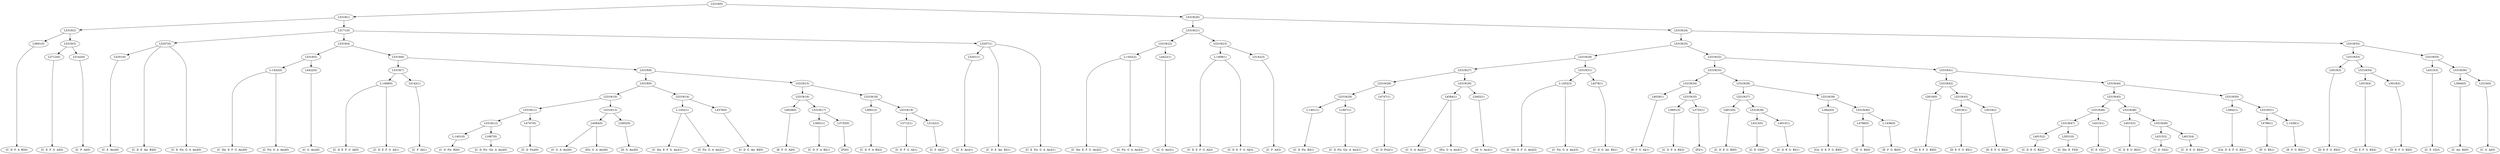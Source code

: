 digraph sample{
"L3691(0)"->"[C  D  F  A  B](0)"
"L3712(0)"->"[C  E  F  G  A](0)"
"L5142(0)"->"[C  F  A](0)"
"L5319(3)"->"L3712(0)"
"L5319(3)"->"L5142(0)"
"L5319(2)"->"L3691(0)"
"L5319(2)"->"L5319(3)"
"L5201(0)"->"[C  E  Ais](0)"
"L5207(0)"->"[C  D  E  Ais  B](0)"
"L5207(0)"->"[C  E  Fis  G  A  Ais](0)"
"L5207(0)"->"L5201(0)"
"L-1452(0)"->"[C  Dis  E  F  G  Ais](0)"
"L-1452(0)"->"[C  Fis  G  A  Ais](0)"
"L4422(0)"->"[C  G  Ais](0)"
"L5319(5)"->"L-1452(0)"
"L5319(5)"->"L4422(0)"
"L-1409(0)"->"[C  D  E  F  G  A](0)"
"L-1409(0)"->"[C  D  E  F  G  A](1)"
"L5142(1)"->"[C  F  A](1)"
"L5319(7)"->"L-1409(0)"
"L5319(7)"->"L5142(1)"
"L-1401(0)"->"[C  D  Fis  B](0)"
"L1667(0)"->"[C  D  Fis  Gis  A  Ais](0)"
"L5319(12)"->"L-1401(0)"
"L5319(12)"->"L1667(0)"
"L4747(0)"->"[C  D  Fis](0)"
"L5319(11)"->"L5319(12)"
"L5319(11)"->"L4747(0)"
"L4584(0)"->"[C  G  A  Ais](0)"
"L4584(0)"->"[Fis  G  A  Ais](0)"
"L3402(0)"->"[D  G  Ais](0)"
"L5319(13)"->"L4584(0)"
"L5319(13)"->"L3402(0)"
"L5319(10)"->"L5319(11)"
"L5319(10)"->"L5319(13)"
"L-1452(1)"->"[C  Dis  E  F  G  Ais](1)"
"L-1452(1)"->"[C  Fis  G  A  Ais](1)"
"L4378(0)"->"[C  D  G  Ais  B](0)"
"L5319(14)"->"L-1452(1)"
"L5319(14)"->"L4378(0)"
"L5319(9)"->"L5319(10)"
"L5319(9)"->"L5319(14)"
"L4029(0)"->"[E  F  G  A](0)"
"L3691(1)"->"[C  D  F  A  B](1)"
"L3735(0)"->"[F](0)"
"L5319(17)"->"L3691(1)"
"L5319(17)"->"L3735(0)"
"L5319(16)"->"L4029(0)"
"L5319(16)"->"L5319(17)"
"L3691(2)"->"[C  D  F  A  B](2)"
"L3712(1)"->"[C  E  F  G  A](1)"
"L5142(2)"->"[C  F  A](2)"
"L5319(19)"->"L3712(1)"
"L5319(19)"->"L5142(2)"
"L5319(18)"->"L3691(2)"
"L5319(18)"->"L5319(19)"
"L5319(15)"->"L5319(16)"
"L5319(15)"->"L5319(18)"
"L5319(8)"->"L5319(9)"
"L5319(8)"->"L5319(15)"
"L5319(6)"->"L5319(7)"
"L5319(6)"->"L5319(8)"
"L5319(4)"->"L5319(5)"
"L5319(4)"->"L5319(6)"
"L5201(1)"->"[C  E  Ais](1)"
"L5207(1)"->"[C  D  E  Ais  B](1)"
"L5207(1)"->"[C  E  Fis  G  A  Ais](1)"
"L5207(1)"->"L5201(1)"
"L5171(0)"->"L5207(0)"
"L5171(0)"->"L5319(4)"
"L5171(0)"->"L5207(1)"
"L5319(1)"->"L5319(2)"
"L5319(1)"->"L5171(0)"
"L-1452(2)"->"[C  Dis  E  F  G  Ais](2)"
"L-1452(2)"->"[C  Fis  G  A  Ais](2)"
"L4422(1)"->"[C  G  Ais](1)"
"L5319(22)"->"L-1452(2)"
"L5319(22)"->"L4422(1)"
"L-1409(1)"->"[C  D  E  F  G  A](2)"
"L-1409(1)"->"[C  D  E  F  G  A](3)"
"L5142(3)"->"[C  F  A](3)"
"L5319(23)"->"L-1409(1)"
"L5319(23)"->"L5142(3)"
"L5319(21)"->"L5319(22)"
"L5319(21)"->"L5319(23)"
"L-1401(1)"->"[C  D  Fis  B](1)"
"L1667(1)"->"[C  D  Fis  Gis  A  Ais](1)"
"L5319(29)"->"L-1401(1)"
"L5319(29)"->"L1667(1)"
"L4747(1)"->"[C  D  Fis](1)"
"L5319(28)"->"L5319(29)"
"L5319(28)"->"L4747(1)"
"L4584(1)"->"[C  G  A  Ais](1)"
"L4584(1)"->"[Fis  G  A  Ais](1)"
"L3402(1)"->"[D  G  Ais](1)"
"L5319(30)"->"L4584(1)"
"L5319(30)"->"L3402(1)"
"L5319(27)"->"L5319(28)"
"L5319(27)"->"L5319(30)"
"L-1452(3)"->"[C  Dis  E  F  G  Ais](3)"
"L-1452(3)"->"[C  Fis  G  A  Ais](3)"
"L4378(1)"->"[C  D  G  Ais  B](1)"
"L5319(31)"->"L-1452(3)"
"L5319(31)"->"L4378(1)"
"L5319(26)"->"L5319(27)"
"L5319(26)"->"L5319(31)"
"L4029(1)"->"[E  F  G  A](1)"
"L3691(3)"->"[C  D  F  A  B](3)"
"L3735(1)"->"[F](1)"
"L5319(35)"->"L3691(3)"
"L5319(35)"->"L3735(1)"
"L5319(34)"->"L4029(1)"
"L5319(34)"->"L5319(35)"
"L4015(0)"->"[C  D  E  G  B](0)"
"L4315(0)"->"[C  E  G](0)"
"L4015(1)"->"[C  D  E  G  B](1)"
"L5319(38)"->"L4315(0)"
"L5319(38)"->"L4015(1)"
"L5319(37)"->"L4015(0)"
"L5319(37)"->"L5319(38)"
"L3842(0)"->"[Cis  D  E  F  G  B](0)"
"L4786(0)"->"[F  G  B](0)"
"L-1436(0)"->"[E  F  G  B](0)"
"L5319(40)"->"L4786(0)"
"L5319(40)"->"L-1436(0)"
"L5319(39)"->"L3842(0)"
"L5319(39)"->"L5319(40)"
"L5319(36)"->"L5319(37)"
"L5319(36)"->"L5319(39)"
"L5319(33)"->"L5319(34)"
"L5319(33)"->"L5319(36)"
"L5019(0)"->"[D  E  F  G  B](0)"
"L5019(1)"->"[D  E  F  G  B](1)"
"L5019(2)"->"[D  E  F  G  B](2)"
"L5319(43)"->"L5019(1)"
"L5319(43)"->"L5019(2)"
"L5319(42)"->"L5019(0)"
"L5319(42)"->"L5319(43)"
"L4015(2)"->"[C  D  E  G  B](2)"
"L3031(0)"->"[C  Dis  E  F](0)"
"L5319(47)"->"L4015(2)"
"L5319(47)"->"L3031(0)"
"L4315(1)"->"[C  E  G](1)"
"L5319(46)"->"L5319(47)"
"L5319(46)"->"L4315(1)"
"L4015(3)"->"[C  D  E  G  B](3)"
"L4315(2)"->"[C  E  G](2)"
"L4015(4)"->"[C  D  E  G  B](4)"
"L5319(49)"->"L4315(2)"
"L5319(49)"->"L4015(4)"
"L5319(48)"->"L4015(3)"
"L5319(48)"->"L5319(49)"
"L5319(45)"->"L5319(46)"
"L5319(45)"->"L5319(48)"
"L3842(1)"->"[Cis  D  E  F  G  B](1)"
"L4786(1)"->"[F  G  B](1)"
"L-1436(1)"->"[E  F  G  B](1)"
"L5319(51)"->"L4786(1)"
"L5319(51)"->"L-1436(1)"
"L5319(50)"->"L3842(1)"
"L5319(50)"->"L5319(51)"
"L5319(44)"->"L5319(45)"
"L5319(44)"->"L5319(50)"
"L5319(41)"->"L5319(42)"
"L5319(41)"->"L5319(44)"
"L5319(32)"->"L5319(33)"
"L5319(32)"->"L5319(41)"
"L5319(25)"->"L5319(26)"
"L5319(25)"->"L5319(32)"
"L5019(3)"->"[D  E  F  G  B](3)"
"L5019(4)"->"[D  E  F  G  B](4)"
"L5019(5)"->"[D  E  F  G  B](5)"
"L5319(54)"->"L5019(4)"
"L5319(54)"->"L5019(5)"
"L5319(53)"->"L5019(3)"
"L5319(53)"->"L5319(54)"
"L4315(3)"->"[C  E  G](3)"
"L3944(0)"->"[C  Ais  B](0)"
"L3216(0)"->"[C  G  A](0)"
"L5319(56)"->"L3944(0)"
"L5319(56)"->"L3216(0)"
"L5319(55)"->"L4315(3)"
"L5319(55)"->"L5319(56)"
"L5319(52)"->"L5319(53)"
"L5319(52)"->"L5319(55)"
"L5319(24)"->"L5319(25)"
"L5319(24)"->"L5319(52)"
"L5319(20)"->"L5319(21)"
"L5319(20)"->"L5319(24)"
"L5319(0)"->"L5319(1)"
"L5319(0)"->"L5319(20)"
{rank = min; "L5319(0)"}
{rank = same; "L5319(1)"; "L5319(20)";}
{rank = same; "L5319(2)"; "L5171(0)"; "L5319(21)"; "L5319(24)";}
{rank = same; "L3691(0)"; "L5319(3)"; "L5207(0)"; "L5319(4)"; "L5207(1)"; "L5319(22)"; "L5319(23)"; "L5319(25)"; "L5319(52)";}
{rank = same; "L3712(0)"; "L5142(0)"; "L5201(0)"; "L5319(5)"; "L5319(6)"; "L5201(1)"; "L-1452(2)"; "L4422(1)"; "L-1409(1)"; "L5142(3)"; "L5319(26)"; "L5319(32)"; "L5319(53)"; "L5319(55)";}
{rank = same; "L-1452(0)"; "L4422(0)"; "L5319(7)"; "L5319(8)"; "L5319(27)"; "L5319(31)"; "L5319(33)"; "L5319(41)"; "L5019(3)"; "L5319(54)"; "L4315(3)"; "L5319(56)";}
{rank = same; "L-1409(0)"; "L5142(1)"; "L5319(9)"; "L5319(15)"; "L5319(28)"; "L5319(30)"; "L-1452(3)"; "L4378(1)"; "L5319(34)"; "L5319(36)"; "L5319(42)"; "L5319(44)"; "L5019(4)"; "L5019(5)"; "L3944(0)"; "L3216(0)";}
{rank = same; "L5319(10)"; "L5319(14)"; "L5319(16)"; "L5319(18)"; "L5319(29)"; "L4747(1)"; "L4584(1)"; "L3402(1)"; "L4029(1)"; "L5319(35)"; "L5319(37)"; "L5319(39)"; "L5019(0)"; "L5319(43)"; "L5319(45)"; "L5319(50)";}
{rank = same; "L5319(11)"; "L5319(13)"; "L-1452(1)"; "L4378(0)"; "L4029(0)"; "L5319(17)"; "L3691(2)"; "L5319(19)"; "L-1401(1)"; "L1667(1)"; "L3691(3)"; "L3735(1)"; "L4015(0)"; "L5319(38)"; "L3842(0)"; "L5319(40)"; "L5019(1)"; "L5019(2)"; "L5319(46)"; "L5319(48)"; "L3842(1)"; "L5319(51)";}
{rank = same; "L5319(12)"; "L4747(0)"; "L4584(0)"; "L3402(0)"; "L3691(1)"; "L3735(0)"; "L3712(1)"; "L5142(2)"; "L4315(0)"; "L4015(1)"; "L4786(0)"; "L-1436(0)"; "L5319(47)"; "L4315(1)"; "L4015(3)"; "L5319(49)"; "L4786(1)"; "L-1436(1)";}
{rank = same; "L-1401(0)"; "L1667(0)"; "L4015(2)"; "L3031(0)"; "L4315(2)"; "L4015(4)";}
{rank = max; "[C  Ais  B](0)"; "[C  D  E  Ais  B](0)"; "[C  D  E  Ais  B](1)"; "[C  D  E  F  G  A](0)"; "[C  D  E  F  G  A](1)"; "[C  D  E  F  G  A](2)"; "[C  D  E  F  G  A](3)"; "[C  D  E  G  B](0)"; "[C  D  E  G  B](1)"; "[C  D  E  G  B](2)"; "[C  D  E  G  B](3)"; "[C  D  E  G  B](4)"; "[C  D  F  A  B](0)"; "[C  D  F  A  B](1)"; "[C  D  F  A  B](2)"; "[C  D  F  A  B](3)"; "[C  D  Fis  B](0)"; "[C  D  Fis  B](1)"; "[C  D  Fis  Gis  A  Ais](0)"; "[C  D  Fis  Gis  A  Ais](1)"; "[C  D  Fis](0)"; "[C  D  Fis](1)"; "[C  D  G  Ais  B](0)"; "[C  D  G  Ais  B](1)"; "[C  Dis  E  F  G  Ais](0)"; "[C  Dis  E  F  G  Ais](1)"; "[C  Dis  E  F  G  Ais](2)"; "[C  Dis  E  F  G  Ais](3)"; "[C  Dis  E  F](0)"; "[C  E  Ais](0)"; "[C  E  Ais](1)"; "[C  E  F  G  A](0)"; "[C  E  F  G  A](1)"; "[C  E  Fis  G  A  Ais](0)"; "[C  E  Fis  G  A  Ais](1)"; "[C  E  G](0)"; "[C  E  G](1)"; "[C  E  G](2)"; "[C  E  G](3)"; "[C  F  A](0)"; "[C  F  A](1)"; "[C  F  A](2)"; "[C  F  A](3)"; "[C  Fis  G  A  Ais](0)"; "[C  Fis  G  A  Ais](1)"; "[C  Fis  G  A  Ais](2)"; "[C  Fis  G  A  Ais](3)"; "[C  G  A  Ais](0)"; "[C  G  A  Ais](1)"; "[C  G  A](0)"; "[C  G  Ais](0)"; "[C  G  Ais](1)"; "[Cis  D  E  F  G  B](0)"; "[Cis  D  E  F  G  B](1)"; "[D  E  F  G  B](0)"; "[D  E  F  G  B](1)"; "[D  E  F  G  B](2)"; "[D  E  F  G  B](3)"; "[D  E  F  G  B](4)"; "[D  E  F  G  B](5)"; "[D  G  Ais](0)"; "[D  G  Ais](1)"; "[E  F  G  A](0)"; "[E  F  G  A](1)"; "[E  F  G  B](0)"; "[E  F  G  B](1)"; "[F  G  B](0)"; "[F  G  B](1)"; "[F](0)"; "[F](1)"; "[Fis  G  A  Ais](0)"; "[Fis  G  A  Ais](1)";}
}